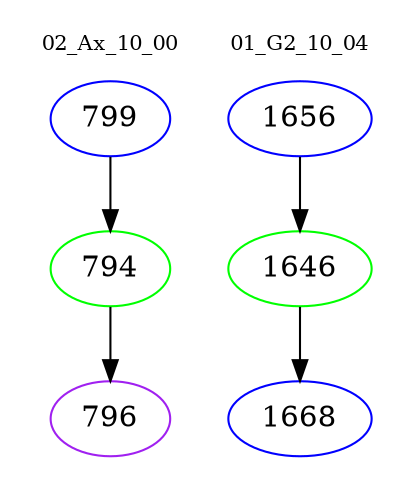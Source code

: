 digraph{
subgraph cluster_0 {
color = white
label = "02_Ax_10_00";
fontsize=10;
T0_799 [label="799", color="blue"]
T0_799 -> T0_794 [color="black"]
T0_794 [label="794", color="green"]
T0_794 -> T0_796 [color="black"]
T0_796 [label="796", color="purple"]
}
subgraph cluster_1 {
color = white
label = "01_G2_10_04";
fontsize=10;
T1_1656 [label="1656", color="blue"]
T1_1656 -> T1_1646 [color="black"]
T1_1646 [label="1646", color="green"]
T1_1646 -> T1_1668 [color="black"]
T1_1668 [label="1668", color="blue"]
}
}
